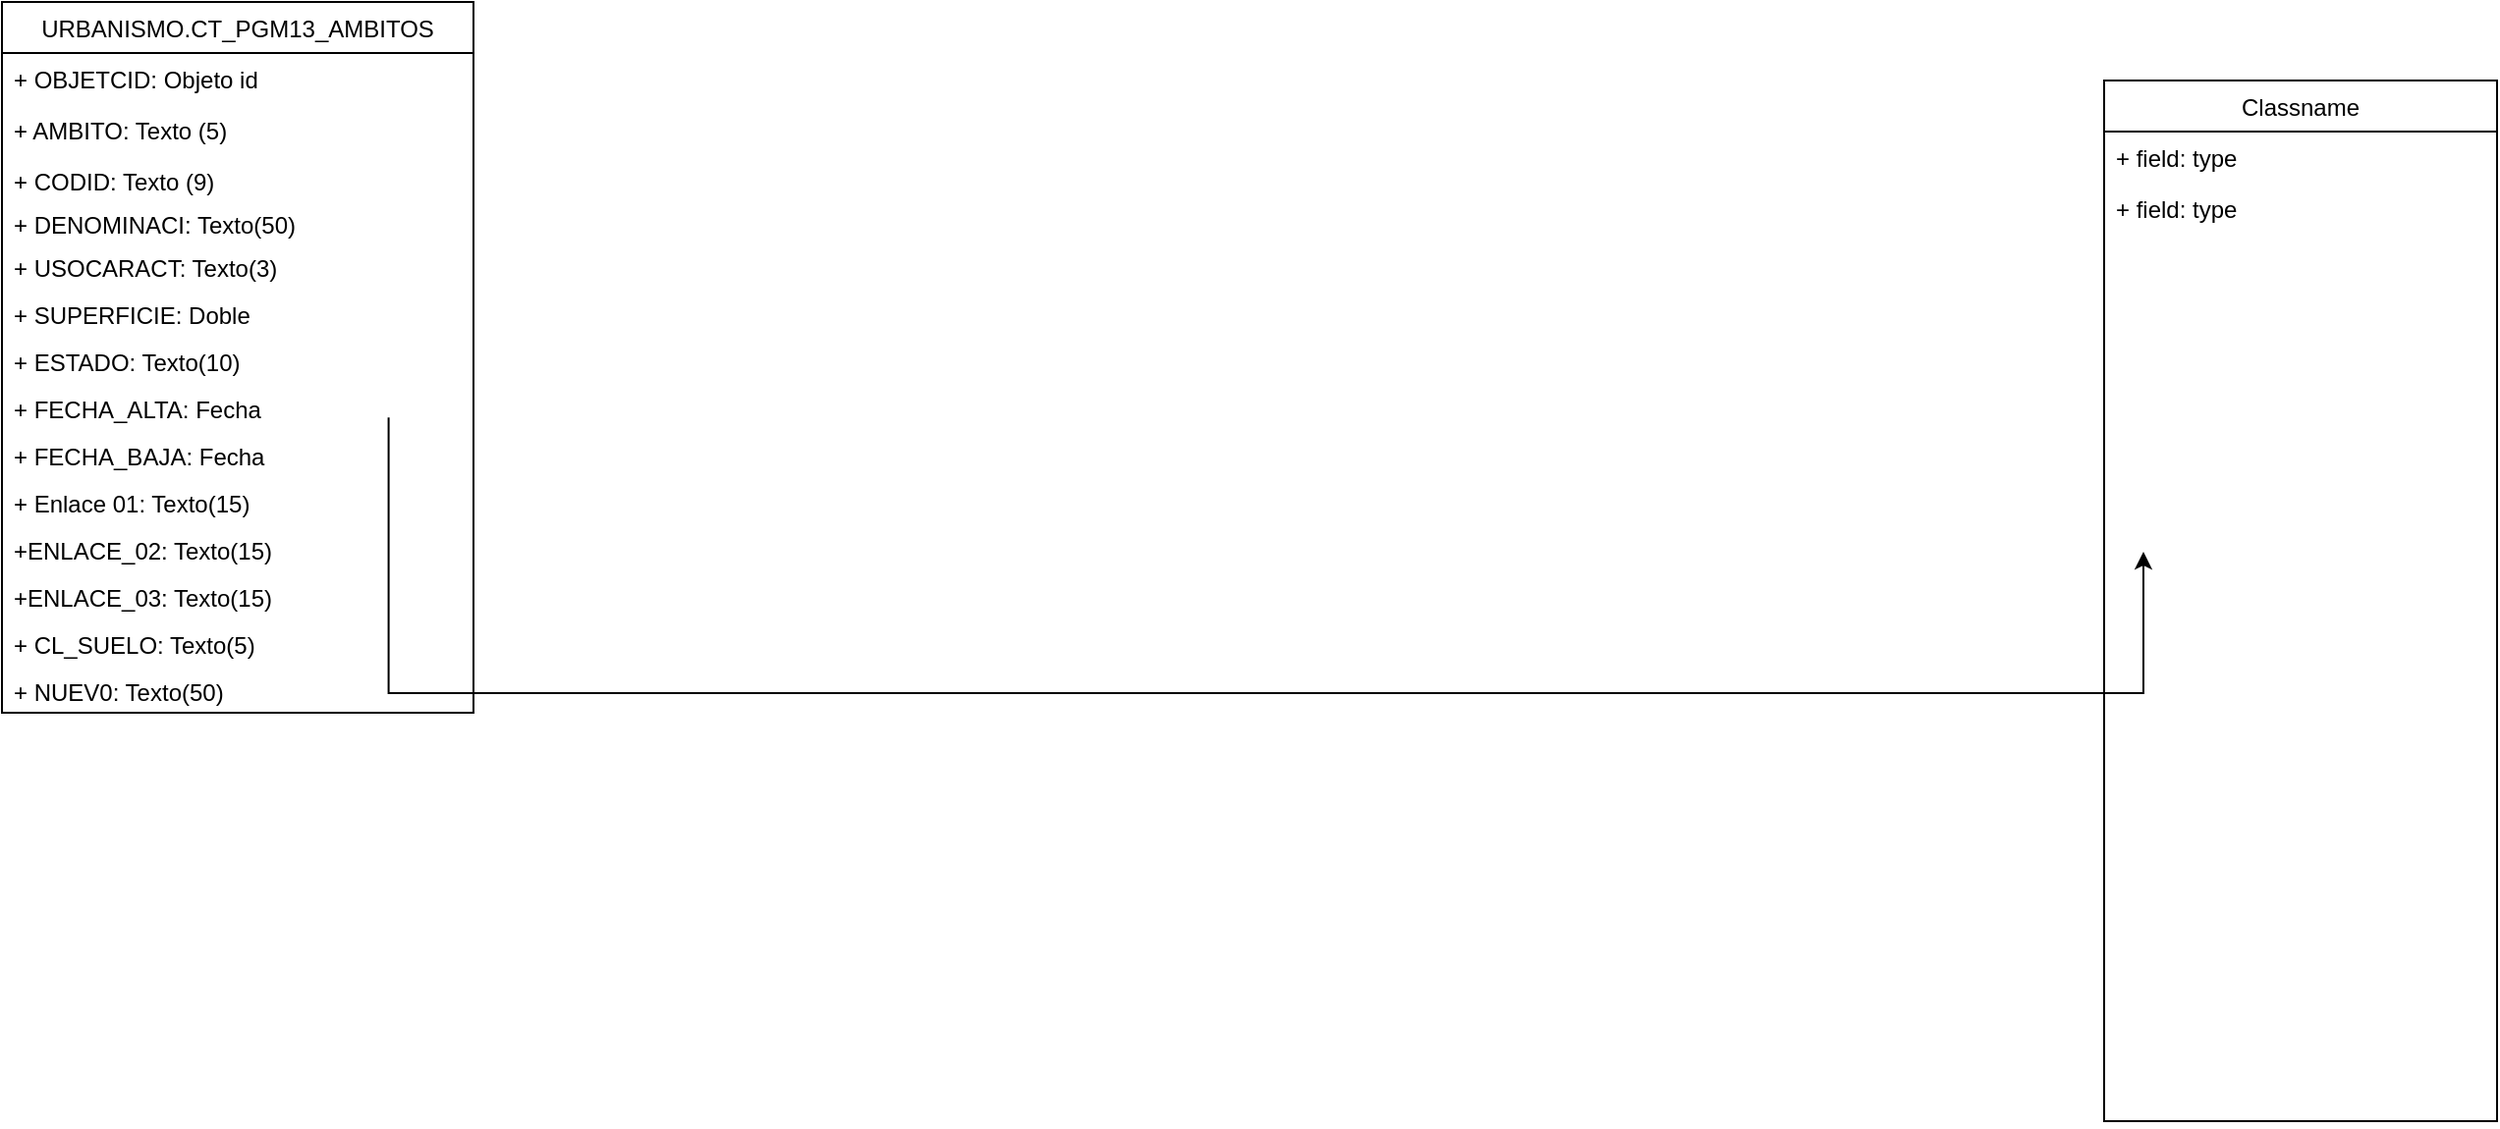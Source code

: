 <mxfile version="20.3.7" type="github">
  <diagram id="C5RBs43oDa-KdzZeNtuy" name="Page-1">
    <mxGraphModel dx="3047" dy="618" grid="1" gridSize="10" guides="1" tooltips="1" connect="1" arrows="1" fold="1" page="1" pageScale="1" pageWidth="827" pageHeight="1169" math="0" shadow="0">
      <root>
        <mxCell id="WIyWlLk6GJQsqaUBKTNV-0" />
        <mxCell id="WIyWlLk6GJQsqaUBKTNV-1" parent="WIyWlLk6GJQsqaUBKTNV-0" />
        <mxCell id="h-pUyxdGqgUauNS19UaN-23" value="Classname" style="swimlane;fontStyle=0;childLayout=stackLayout;horizontal=1;startSize=26;fillColor=none;horizontalStack=0;resizeParent=1;resizeParentMax=0;resizeLast=0;collapsible=1;marginBottom=0;fontFamily=Helvetica;fontSize=12;fontColor=default;" parent="WIyWlLk6GJQsqaUBKTNV-1" vertex="1">
          <mxGeometry x="-200" y="150" width="200" height="530" as="geometry" />
        </mxCell>
        <mxCell id="h-pUyxdGqgUauNS19UaN-24" value="+ field: type" style="text;strokeColor=none;fillColor=none;align=left;verticalAlign=top;spacingLeft=4;spacingRight=4;overflow=hidden;rotatable=0;points=[[0,0.5],[1,0.5]];portConstraint=eastwest;fontFamily=Helvetica;fontSize=12;fontColor=default;" parent="h-pUyxdGqgUauNS19UaN-23" vertex="1">
          <mxGeometry y="26" width="200" height="26" as="geometry" />
        </mxCell>
        <mxCell id="h-pUyxdGqgUauNS19UaN-25" value="+ field: type" style="text;strokeColor=none;fillColor=none;align=left;verticalAlign=top;spacingLeft=4;spacingRight=4;overflow=hidden;rotatable=0;points=[[0,0.5],[1,0.5]];portConstraint=eastwest;fontFamily=Helvetica;fontSize=12;fontColor=default;" parent="h-pUyxdGqgUauNS19UaN-23" vertex="1">
          <mxGeometry y="52" width="200" height="478" as="geometry" />
        </mxCell>
        <mxCell id="lRdTCJpZliQHLNHo4LjE-16" style="edgeStyle=orthogonalEdgeStyle;rounded=0;orthogonalLoop=1;jettySize=auto;html=1;exitX=0.82;exitY=-0.267;exitDx=0;exitDy=0;exitPerimeter=0;" edge="1" parent="WIyWlLk6GJQsqaUBKTNV-1" source="lRdTCJpZliQHLNHo4LjE-10">
          <mxGeometry relative="1" as="geometry">
            <mxPoint x="-180" y="390" as="targetPoint" />
            <Array as="points">
              <mxPoint x="-180" y="462" />
            </Array>
          </mxGeometry>
        </mxCell>
        <mxCell id="lRdTCJpZliQHLNHo4LjE-1" value="URBANISMO.CT_PGM13_AMBITOS" style="swimlane;fontStyle=0;childLayout=stackLayout;horizontal=1;startSize=26;fillColor=none;horizontalStack=0;resizeParent=1;resizeParentMax=0;resizeLast=0;collapsible=1;marginBottom=0;" vertex="1" parent="WIyWlLk6GJQsqaUBKTNV-1">
          <mxGeometry x="-1270" y="110" width="240" height="362" as="geometry">
            <mxRectangle x="30" y="140" width="90" height="30" as="alternateBounds" />
          </mxGeometry>
        </mxCell>
        <mxCell id="lRdTCJpZliQHLNHo4LjE-2" value="+ OBJETCID: Objeto id" style="text;strokeColor=none;fillColor=none;align=left;verticalAlign=top;spacingLeft=4;spacingRight=4;overflow=hidden;rotatable=0;points=[[0,0.5],[1,0.5]];portConstraint=eastwest;" vertex="1" parent="lRdTCJpZliQHLNHo4LjE-1">
          <mxGeometry y="26" width="240" height="26" as="geometry" />
        </mxCell>
        <mxCell id="lRdTCJpZliQHLNHo4LjE-3" value="+ AMBITO: Texto (5)&#xa;" style="text;strokeColor=none;fillColor=none;align=left;verticalAlign=top;spacingLeft=4;spacingRight=4;overflow=hidden;rotatable=0;points=[[0,0.5],[1,0.5]];portConstraint=eastwest;" vertex="1" parent="lRdTCJpZliQHLNHo4LjE-1">
          <mxGeometry y="52" width="240" height="26" as="geometry" />
        </mxCell>
        <mxCell id="lRdTCJpZliQHLNHo4LjE-4" value="+ CODID: Texto (9)&#xa;" style="text;strokeColor=none;fillColor=none;align=left;verticalAlign=top;spacingLeft=4;spacingRight=4;overflow=hidden;rotatable=0;points=[[0,0.5],[1,0.5]];portConstraint=eastwest;" vertex="1" parent="lRdTCJpZliQHLNHo4LjE-1">
          <mxGeometry y="78" width="240" height="22" as="geometry" />
        </mxCell>
        <mxCell id="lRdTCJpZliQHLNHo4LjE-5" value="+ DENOMINACI: Texto(50)" style="text;strokeColor=none;fillColor=none;align=left;verticalAlign=top;spacingLeft=4;spacingRight=4;overflow=hidden;rotatable=0;points=[[0,0.5],[1,0.5]];portConstraint=eastwest;" vertex="1" parent="lRdTCJpZliQHLNHo4LjE-1">
          <mxGeometry y="100" width="240" height="22" as="geometry" />
        </mxCell>
        <mxCell id="lRdTCJpZliQHLNHo4LjE-6" value="+ USOCARACT: Texto(3)&#xa;" style="text;strokeColor=none;fillColor=none;align=left;verticalAlign=top;spacingLeft=4;spacingRight=4;overflow=hidden;rotatable=0;points=[[0,0.5],[1,0.5]];portConstraint=eastwest;" vertex="1" parent="lRdTCJpZliQHLNHo4LjE-1">
          <mxGeometry y="122" width="240" height="24" as="geometry" />
        </mxCell>
        <mxCell id="lRdTCJpZliQHLNHo4LjE-7" value="+ SUPERFICIE: Doble" style="text;strokeColor=none;fillColor=none;align=left;verticalAlign=top;spacingLeft=4;spacingRight=4;overflow=hidden;rotatable=0;points=[[0,0.5],[1,0.5]];portConstraint=eastwest;" vertex="1" parent="lRdTCJpZliQHLNHo4LjE-1">
          <mxGeometry y="146" width="240" height="24" as="geometry" />
        </mxCell>
        <mxCell id="lRdTCJpZliQHLNHo4LjE-8" value="+ ESTADO: Texto(10)" style="text;strokeColor=none;fillColor=none;align=left;verticalAlign=top;spacingLeft=4;spacingRight=4;overflow=hidden;rotatable=0;points=[[0,0.5],[1,0.5]];portConstraint=eastwest;" vertex="1" parent="lRdTCJpZliQHLNHo4LjE-1">
          <mxGeometry y="170" width="240" height="24" as="geometry" />
        </mxCell>
        <mxCell id="lRdTCJpZliQHLNHo4LjE-9" value="+ FECHA_ALTA: Fecha&#xa;&#xa;" style="text;strokeColor=none;fillColor=none;align=left;verticalAlign=top;spacingLeft=4;spacingRight=4;overflow=hidden;rotatable=0;points=[[0,0.5],[1,0.5]];portConstraint=eastwest;" vertex="1" parent="lRdTCJpZliQHLNHo4LjE-1">
          <mxGeometry y="194" width="240" height="24" as="geometry" />
        </mxCell>
        <mxCell id="lRdTCJpZliQHLNHo4LjE-10" value="+ FECHA_BAJA: Fecha&#xa;&#xa;" style="text;strokeColor=none;fillColor=none;align=left;verticalAlign=top;spacingLeft=4;spacingRight=4;overflow=hidden;rotatable=0;points=[[0,0.5],[1,0.5]];portConstraint=eastwest;" vertex="1" parent="lRdTCJpZliQHLNHo4LjE-1">
          <mxGeometry y="218" width="240" height="24" as="geometry" />
        </mxCell>
        <mxCell id="lRdTCJpZliQHLNHo4LjE-11" value="+ Enlace 01: Texto(15)" style="text;strokeColor=none;fillColor=none;align=left;verticalAlign=top;spacingLeft=4;spacingRight=4;overflow=hidden;rotatable=0;points=[[0,0.5],[1,0.5]];portConstraint=eastwest;" vertex="1" parent="lRdTCJpZliQHLNHo4LjE-1">
          <mxGeometry y="242" width="240" height="24" as="geometry" />
        </mxCell>
        <mxCell id="lRdTCJpZliQHLNHo4LjE-12" value="+ENLACE_02: Texto(15)&#xa;" style="text;strokeColor=none;fillColor=none;align=left;verticalAlign=top;spacingLeft=4;spacingRight=4;overflow=hidden;rotatable=0;points=[[0,0.5],[1,0.5]];portConstraint=eastwest;" vertex="1" parent="lRdTCJpZliQHLNHo4LjE-1">
          <mxGeometry y="266" width="240" height="24" as="geometry" />
        </mxCell>
        <mxCell id="lRdTCJpZliQHLNHo4LjE-13" value="+ENLACE_03: Texto(15)&#xa;" style="text;strokeColor=none;fillColor=none;align=left;verticalAlign=top;spacingLeft=4;spacingRight=4;overflow=hidden;rotatable=0;points=[[0,0.5],[1,0.5]];portConstraint=eastwest;" vertex="1" parent="lRdTCJpZliQHLNHo4LjE-1">
          <mxGeometry y="290" width="240" height="24" as="geometry" />
        </mxCell>
        <mxCell id="lRdTCJpZliQHLNHo4LjE-14" value="+ CL_SUELO: Texto(5)" style="text;strokeColor=none;fillColor=none;align=left;verticalAlign=top;spacingLeft=4;spacingRight=4;overflow=hidden;rotatable=0;points=[[0,0.5],[1,0.5]];portConstraint=eastwest;" vertex="1" parent="lRdTCJpZliQHLNHo4LjE-1">
          <mxGeometry y="314" width="240" height="24" as="geometry" />
        </mxCell>
        <mxCell id="lRdTCJpZliQHLNHo4LjE-15" value="+ NUEV0: Texto(50)&#xa;" style="text;strokeColor=none;fillColor=none;align=left;verticalAlign=top;spacingLeft=4;spacingRight=4;overflow=hidden;rotatable=0;points=[[0,0.5],[1,0.5]];portConstraint=eastwest;" vertex="1" parent="lRdTCJpZliQHLNHo4LjE-1">
          <mxGeometry y="338" width="240" height="24" as="geometry" />
        </mxCell>
      </root>
    </mxGraphModel>
  </diagram>
</mxfile>
